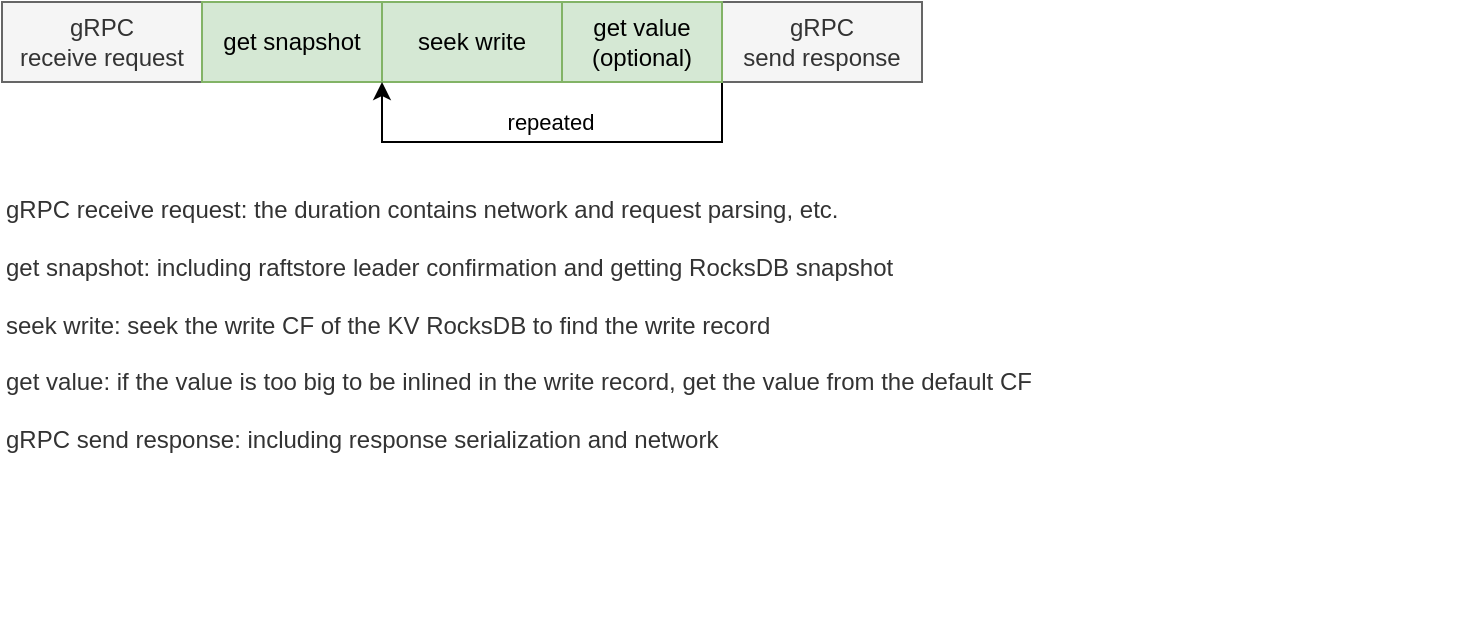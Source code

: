 <mxfile version="18.1.3" type="device"><diagram id="wrZEnzxY7f7-0AovLTiC" name="Page-1"><mxGraphModel dx="783" dy="524" grid="1" gridSize="10" guides="1" tooltips="1" connect="1" arrows="1" fold="1" page="1" pageScale="1" pageWidth="827" pageHeight="1169" math="0" shadow="0"><root><mxCell id="0"/><mxCell id="1" parent="0"/><mxCell id="U8zxB9bnY6iqJwLozKK_-1" value="" style="rounded=0;whiteSpace=wrap;html=1;" vertex="1" parent="1"><mxGeometry x="20" y="250" width="460" height="40" as="geometry"/></mxCell><UserObject label="gRPC&lt;br&gt;receive request" id="U8zxB9bnY6iqJwLozKK_-2"><mxCell style="rounded=0;whiteSpace=wrap;html=1;fillColor=#f5f5f5;fontColor=#333333;strokeColor=#666666;" vertex="1" parent="1"><mxGeometry x="20" y="250" width="100" height="40" as="geometry"/></mxCell></UserObject><UserObject label="get snapshot" link="#tikv-get-snapshot" id="U8zxB9bnY6iqJwLozKK_-3"><mxCell style="rounded=0;whiteSpace=wrap;html=1;fillColor=#d5e8d4;strokeColor=#82b366;" vertex="1" parent="1"><mxGeometry x="120" y="250" width="90" height="40" as="geometry"/></mxCell></UserObject><mxCell id="U8zxB9bnY6iqJwLozKK_-4" value="&lt;span style=&quot;color: rgb(51, 51, 51); text-align: center;&quot;&gt;gRPC receive request: the duration contains network and request parsing, etc.&lt;br&gt;&lt;br&gt;get snapshot: including raftstore leader confirmation and getting RocksDB snapshot&lt;br&gt;&lt;br&gt;seek write: seek the write CF of the KV RocksDB to find the write record&lt;br&gt;&lt;br&gt;get value: if the value is too big to be inlined in the write record, get the value from the default CF&lt;br&gt;&lt;br&gt;gRPC send response: including response serialization and network&lt;br&gt;&lt;/span&gt;" style="text;html=1;strokeColor=none;fillColor=none;align=left;verticalAlign=top;whiteSpace=wrap;rounded=0;" vertex="1" parent="1"><mxGeometry x="20" y="340" width="740" height="230" as="geometry"/></mxCell><UserObject label="gRPC&lt;br&gt;send response" id="U8zxB9bnY6iqJwLozKK_-5"><mxCell style="rounded=0;whiteSpace=wrap;html=1;fillColor=#f5f5f5;fontColor=#333333;strokeColor=#666666;" vertex="1" parent="1"><mxGeometry x="380" y="250" width="100" height="40" as="geometry"/></mxCell></UserObject><UserObject label="seek write" id="U8zxB9bnY6iqJwLozKK_-6"><mxCell style="rounded=0;whiteSpace=wrap;html=1;fillColor=#d5e8d4;strokeColor=#82b366;" vertex="1" parent="1"><mxGeometry x="210" y="250" width="90" height="40" as="geometry"/></mxCell></UserObject><mxCell id="U8zxB9bnY6iqJwLozKK_-7" style="edgeStyle=orthogonalEdgeStyle;rounded=0;orthogonalLoop=1;jettySize=auto;html=1;exitX=1;exitY=1;exitDx=0;exitDy=0;entryX=0;entryY=1;entryDx=0;entryDy=0;" edge="1" parent="1" source="U8zxB9bnY6iqJwLozKK_-9" target="U8zxB9bnY6iqJwLozKK_-6"><mxGeometry relative="1" as="geometry"><Array as="points"><mxPoint x="380" y="320"/><mxPoint x="210" y="320"/></Array></mxGeometry></mxCell><mxCell id="U8zxB9bnY6iqJwLozKK_-8" value="repeated" style="edgeLabel;html=1;align=center;verticalAlign=middle;resizable=0;points=[];" vertex="1" connectable="0" parent="U8zxB9bnY6iqJwLozKK_-7"><mxGeometry x="0.209" y="-3" relative="1" as="geometry"><mxPoint x="23" y="-7" as="offset"/></mxGeometry></mxCell><UserObject label="get value&lt;br&gt;(optional)" id="U8zxB9bnY6iqJwLozKK_-9"><mxCell style="rounded=0;whiteSpace=wrap;html=1;fillColor=#d5e8d4;strokeColor=#82b366;" vertex="1" parent="1"><mxGeometry x="300" y="250" width="80" height="40" as="geometry"/></mxCell></UserObject></root></mxGraphModel></diagram></mxfile>